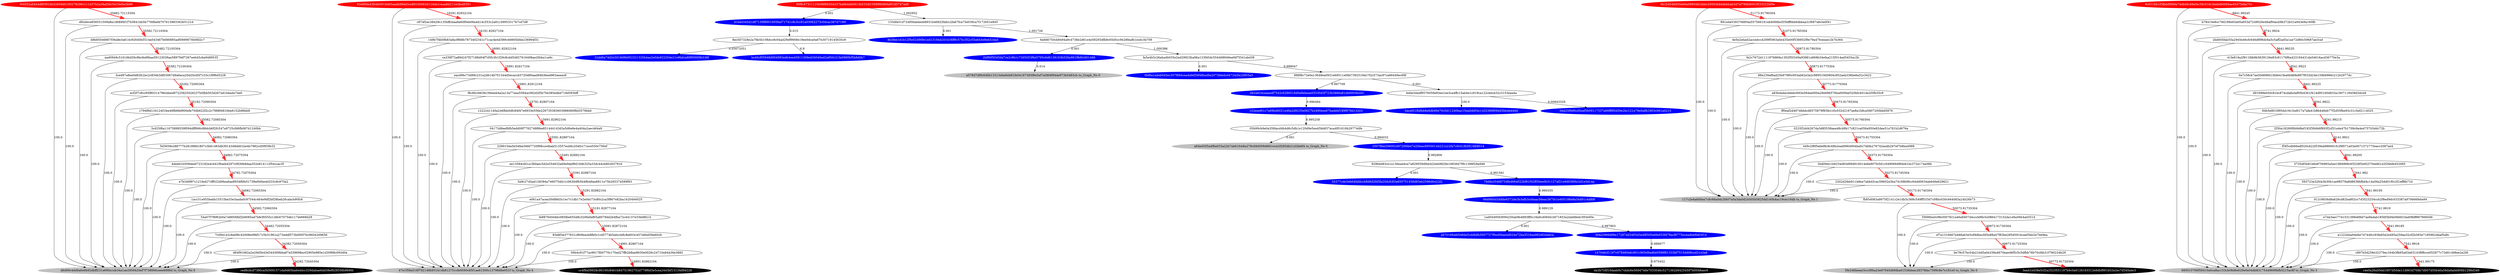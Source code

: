 digraph G{rankdir=TB;layout=dot;
"f64552a6444d8f3916b32859d0100278296c111d37b2a38af56c5410e0ecfe96" [style="solid,filled",color=red,fontcolor=white];
"92e694e43fcbb0918d95aadb99dd3ce89100063d1244e1ceaa8d211ec8a40351" [style="solid,filled",color=red,fontcolor=white];
"f6f8c47311125b99f06204337ba9b4db0913b5334f15089fb969af9185747ad8" [style="solid,filled",color=red,fontcolor=white];
"6b1b4540d50e66a08954824bbc29593b8ddbbbab347ef790b9091f533222bf9e" [style="solid,filled",color=red,fontcolor=white];
"9c6316b1f5ffabf0f49a74dfcf4c68ef4c39c516c3eebd600f4ae45d75dda701" [style="solid,filled",color=red,fontcolor=white];
"47e1f58a516f792146b931b14b812751cfe9590c85f1ae61500c13798d6e051f" [style="solid,filled",color=gray,fontcolor=black,label= "47e1f58a516f792146b931b14b812751cfe9590c85f1ae61500c13798d6e051f to_Graph_No 4"];
"55377cde3eb64fafdccb8d6d2fd5fa20dcfc83a650751458d83eb2596d6422f2" [style="solid,filled",color=blue,fontcolor=white];
"da3b7c6f10daeb9c7cbdc6e5694748e7033046c5271362b94254597b0048aec9" [style="solid,filled",color=black,fontcolor=white];
"32dd6a74d2e3018d9b952321325b4aa2e0de922204e21e9bdca89f00009b538f" [style="solid,filled",color=blue,fontcolor=white];
"bc40cf05948d004993edb4ee45811309ed34046ed2a850c21fa0980bf5b8d0b7" [style="solid,filled",color=blue,fontcolor=white];
"cc4f9a59928c96100c8461b84751962752d779f6d3e5cea2443bf13134d94228" [style="solid,filled",color=black,fontcolor=white];
"3ea41e438e5cf2a2523551197b9c0a6126163312e8dbf891b52e2ec7d345a4c3" [style="solid,filled",color=black,fontcolor=white];
"695010766f58410a0ca8ac153cb08d6e629e0e04db83175449699bfb5215ac8f" [style="solid,filled",color=gray,fontcolor=black,label= "695010766f58410a0ca8ac153cb08d6e629e0e04db83175449699bfb5215ac8f to_Graph_No 3"];
"a670166afe548de5cddb8b5007727f0e494ae4d024e72ba3516ea9826f2ebbca" [style="solid,filled",color=blue,fontcolor=white];
"c4e0a26a50dd1807d50de11d963d708b7d007d50b46a58da8abb806b1296d349" [style="solid,filled",color=black,fontcolor=white];
"0acef51fb8bb8e6db99e70c5d11240bac15ea0dd54c1432389f09d45bb4bd46d" [style="solid,filled",color=blue,fontcolor=white];
"a64ed305a4f8a033a22b7ab61fcb8a278c69d599d8f41ecb2f285db21d2fa6f4" [style="solid,filled",color=gray,fontcolor=black,label= "a64ed305a4f8a033a22b7ab61fcb8a278c69d599d8f41ecb2f285db21d2fa6f4 to_Graph_No 0"];
"0dd25f9d0cd5eaf5b09117337a66fff85d59e2bc121e79e0a8b1803c061a0215" [style="solid,filled",color=blue,fontcolor=white];
"e62a824caaaedf7542c6286516d0e8ebeae03530d3f723b3866a81eb0003b2d3" [style="solid,filled",color=blue,fontcolor=white];
"8e3fee1d1b12f5e52490fe1ed13194d203438ff9c57b1f52c55a643e9ed324a5" [style="solid,filled",color=blue,fontcolor=white];
"5fe24fdeeae3cccf9ba24e67845d6fdba01538deac28378fac7599c8e7e181e0" [style="solid,filled",color=gray,fontcolor=black,label= "5fe24fdeeae3cccf9ba24e67845d6fdba01538deac28378fac7599c8e7e181e0 to_Graph_No 0"];
"a578d7d9fc646b13313dda9d481fe04187383f8e5af7a08f4f94de973b0483cb" [style="solid,filled",color=gray,fontcolor=black,label= "a578d7d9fc646b13313dda9d481fe04187383f8e5af7a08f4f94de973b0483cb to_Graph_No 0"];
"ced8cdcd7380ca5b5691571da9d65ba6e4dcc329dabae6dd38ef628556b969fd" [style="solid,filled",color=black,fontcolor=white];
"99d06043cbfde9372de3b3afb3cd4aac56eac3670c1e405198a8a34d91c4d89f" [style="solid,filled",color=blue,fontcolor=white];
"d6d69c4dd9a6e9b92dbff231e690a1eb34a1ae2959420ef7f738666ceee6886d" [style="solid,filled",color=gray,fontcolor=black,label= "d6d69c4dd9a6e9b92dbff231e690a1eb34a1ae2959420ef7f738666ceee6886d to_Graph_No 0"];
"152eeef61c7a69bd6021e46a2d9235e0627b2490eee67badebf189f978d13203" [style="solid,filled",color=blue,fontcolor=white];
"147046cf1167c078460e6c901c965d9ad6e0589f81333bf7515d468ccd21e3a8" [style="solid,filled",color=blue,fontcolor=white];
"0bf6a1adeb045ec357f684cea4efef59f4fba48a2073febdcd4724cfa1b903a3" [style="solid,filled",color=blue,fontcolor=white];
"6f4a2966d88e17287dd3465d3e4f8500a6fe053fd78acf6775eceadbb8b63f14" [style="solid,filled",color=blue,fontcolor=white];
"41ba0345d1d87139f8901605fad71741c8c3cc91a03062273c04cac387d71f6f" [style="solid,filled",color=blue,fontcolor=white];
"2bf90f5045da7ce2c9b1c7265053f6e5795c6d6138163b526a981f8d0c601488" [style="solid,filled",color=blue,fontcolor=white];
"117c2e4a6d0ea7c8c66a0dc2f407a0a3da0d24505b5825dd140b4ac19cec16db" [style="solid,filled",color=gray,fontcolor=black,label= "117c2e4a6d0ea7c8c66a0dc2f407a0a3da0d24505b5825dd140b4ac19cec16db to_Graph_No 1"];
"25078be206002497206fe47e2f4eac89500144221e22fa7c9c41fb5814fb8014" [style="solid,filled",color=blue,fontcolor=white];
"79d9e35466734fe4664022bf61f42ff30ee0b31127af21e9d038f4c2d1e5d14a" [style="solid,filled",color=blue,fontcolor=white];
"6a9d6750cb8494a9c4738e2d61e4e58293dfb8c65d5cc9428feafb1ecbc3b709" -> "2bf90f5045da7ce2c9b1c7265053f6e5795c6d6138163b526a981f8d0c601488" [label=0.001];
"5d3659e288777b28189fd1807c3b81483db3914348dd01be4b7982cd5f959b32" -> "d6d69c4dd9a6e9b92dbff231e690a1eb34a1ae2959420ef7f738666ceee6886d" [label=100.0];
"ca339f72a894247f27188d04f7d5fc3b1f29c8cdd54827616498ae2fd4a1ca9c" -> "eacd96c73d99c231a2d614b701344d5ecaccb5720d80aad94fc9eed963aeeac6" [label=15991.82917104,arrowsize=2,color=firebrick1,penwidth=3];
"fb85d083a9975f2141c2e1db3c368c549ff533d7c08bc030c944083a24b26b73" -> "f3696ba5c9fe3007821a46a9407d4cccb96c5c0864173152da1e6a56b4ad3514" [label=50073.91735304,arrowsize=2,color=firebrick1,penwidth=3];
"0a7c58cb7ae50d698410bfe41fea0bd68e807f033d24e159b6966c212b2977dc" -> "695010766f58410a0ca8ac153cb08d6e629e0e04db83175449699bfb5215ac8f" [label=100.0];
"ee13584cfd1a1fb0aec5d2e554632a69e9abf9d10db325a33dc44cb802637916" -> "3a9c2745ad128394a74607540c1c0630dfb5b48b48ae6811e75b265374589f93" [label=15391.82887104,arrowsize=2,color=firebrick1,penwidth=3];
"1acc31e955bebb15515be33e3aada0c97544c464e9df2bf28beb26cabcb90fc6" -> "d6d69c4dd9a6e9b92dbff231e690a1eb34a1ae2959420ef7f738666ceee6886d" [label=100.0];
"99d06043cbfde9372de3b3afb3cd4aac56eac3670c1e405198a8a34d91c4d89f" -> "1ad04495fcf094250ab9b4893ff0c18a9c4060d1fd71853a2dafdfedc393e00e" [label=0.989129];
"eacd96c73d99c231a2d614b701344d5ecaccb5720d80aad94fc9eed963aeeac6" -> "f6c6fcc6636c39eeeb4a2a13a77aea5584ac082d2f5b70e385edbd718d593bff" [label=15891.82912104,arrowsize=2,color=firebrick1,penwidth=3];
"e7da3aec77d1531399e6fb07ae8edab1856f3bf4b0fe6f10ad0fbff887666046" -> "a1222bba94b6e7d744fcc93fa65e2e495a259ae32cf2b393e71859624baf5a8c" [label=7641.99185,arrowsize=2,color=firebrick1,penwidth=3];
"d64f91682a2e29d5b43d344369bba87a539698ec02905e985e1d30f98c093d0a" -> "ced8cdcd7380ca5b5691571da9d65ba6e4dcc329dabae6dd38ef628556b969fd" [label=34282.72045304,arrowsize=2,color=firebrick1,penwidth=3];
"1222241140a246fbb0dfc84f47e6933e556e226735383603988080f8d3579bbd" -> "47e1f58a516f792146b931b14b812751cfe9590c85f1ae61500c13798d6e051f" [label=100.0];
"b8b65046867f36a8e3a614c92640b5514a043467b686885adf0899670b0fd2c7" -> "aad0949c51616bd30c9bcfed9baa59123039ae589794f7267eeb45c6a9489535" [label=35482.72105304,arrowsize=2,color=firebrick1,penwidth=3];
"84b5e8f10f95dd19c1bd017a7afa41b8b446eb77f2d55fbe93c31c5ef2114025" -> "2f30a18290f6b9d8ef192f384b6f893f2cf31a4e47b1709c9a4e475703ddc72b" [label=8241.99215,arrowsize=2,color=firebrick1,penwidth=3];
"f585cdb66edf520cb22f539a4886691fc39f071a03a0071572775eacc2087ae4" -> "695010766f58410a0ca8ac153cb08d6e629e0e04db83175449699bfb5215ac8f" [label=100.0];
"449c2f8f5ebbf8c9c49b2ead0964904ba0c74fdb276742ea4b297ef7b8ba4988" -> "117c2e4a6d0ea7c8c66a0dc2f407a0a3da0d24505b5825dd140b4ac19cec16db" [label=100.0];
"1ad04495fcf094250ab9b4893ff0c18a9c4060d1fd71853a2dafdfedc393e00e" -> "6f4a2966d88e17287dd3465d3e4f8500a6fe053fd78acf6775eceadbb8b63f14" [label=0.987903];
"f64552a6444d8f3916b32859d0100278296c111d37b2a38af56c5410e0ecfe96" -> "d6d69c4dd9a6e9b92dbff231e690a1eb34a1ae2959420ef7f738666ceee6886d" [label=100.0];
"9290ed83ce1a136ead4ce7a829059d9dcb24eb9826e16836d7f9c1398f28a946" -> "55377cde3eb64fafdccb8d6d2fd5fa20dcfc83a650751458d83eb2596d6422f2" [label=0.001];
"d82ebce858551509a8a1d6896f1f7b5841bb5b7769befd707615983362b5121d" -> "d6d69c4dd9a6e9b92dbff231e690a1eb34a1ae2959420ef7f738666ceee6886d" [label=100.0];
"149b7f4b0fb83afacf868b7873402341c71cac4e4d389c46885bfde236994f31" -> "47e1f58a516f792146b931b14b812751cfe9590c85f1ae61500c13798d6e051f" [label=100.0];
"2202d2feb911b8ee7abb45cac59602e3ba74168b9fcc64dd0634ab646e629621" -> "fb85d083a9975f2141c2e1db3c368c549ff533d7c08bc030c944083a24b26b73" [label=50173.91740304,arrowsize=2,color=firebrick1,penwidth=3];
"6a9d6750cb8494a9c4738e2d61e4e58293dfb8c65d5cc9428feafb1ecbc3b709" -> "fa5e4b5c26aba4b035e2ad29923ba96a123f45dc554468949eef4f7f341abd38" [label=1.000386];
"5d3659e288777b28189fd1807c3b81483db3914348dd01be4b7982cd5f959b32" -> "4dedd1b509dee0723182e4cb41f9aeb4297c0836b8daa352e814112f54ccac3f" [label=34882.72075304,arrowsize=2,color=firebrick1,penwidth=3];
"593723a32fcb3b30b1ae98379a8d8638bfbd4c14a56a25dd01f0c2f1eff8b71b" -> "912c9836d8a626cd82ba802cc7d3523254ccb2f8ed9dc033387a970666febe94" [label=7841.99195,arrowsize=2,color=firebrick1,penwidth=3];
"3a9c2745ad128394a74607540c1c0630dfb5b48b48ae6811e75b265374589f93" -> "e061a47acea30d88d3c1ec7c1db17e2e0dc73c80c2ca3f867e82ba1620494025" [label=15291.82882104,arrowsize=2,color=firebrick1,penwidth=3];
"3a9c2745ad128394a74607540c1c0630dfb5b48b48ae6811e75b265374589f93" -> "47e1f58a516f792146b931b14b812751cfe9590c85f1ae61500c13798d6e051f" [label=100.0];
"3cd25f6a11675898559f094dff066c88dcb6f2fc547a9725cfd6fb087d1240bb" -> "5d3659e288777b28189fd1807c3b81483db3914348dd01be4b7982cd5f959b32" [label=34982.72080304,arrowsize=2,color=firebrick1,penwidth=3];
"9c6316b1f5ffabf0f49a74dfcf4c68ef4c39c516c3eebd600f4ae45d75dda701" -> "695010766f58410a0ca8ac153cb08d6e629e0e04db83175449699bfb5215ac8f" [label=100.0];
"8ec507328e2a78b5b108dcc8c04ad29ef9669e19ee0dca0a67b30719145635c9" -> "bc40cf05948d004993edb4ee45811309ed34046ed2a850c21fa0980bf5b8d0b7" [label=6.9];
"2f30a18290f6b9d8ef192f384b6f893f2cf31a4e47b1709c9a4e475703ddc72b" -> "695010766f58410a0ca8ac153cb08d6e629e0e04db83175449699bfb5215ac8f" [label=100.0];
"41fe819a2f911fdb9b5639126e83c91176f6a423194431da54616acd36770e3a" -> "0a7c58cb7ae50d698410bfe41fea0bd68e807f033d24e159b6966c212b2977dc" [label=8541.9923,arrowsize=2,color=firebrick1,penwidth=3];
"4e5e2d4ad2accedcc4209f5063a0e435e00f536602f9e79a47fceeaec2b7b364" -> "117c2e4a6d0ea7c8c66a0dc2f407a0a3da0d24505b5825dd140b4ac19cec16db" [label=100.0];
"3ced97a8ee0d83fc2ec2c834b3df03067d9a6aca20d20cd5f7c33c1f9f6d5228" -> "d6d69c4dd9a6e9b92dbff231e690a1eb34a1ae2959420ef7f738666ceee6886d" [label=100.0];
"06b4c91f77ac9917f0d770c170ad27ffb2b8ae8630e0026c24710a94436e3882" -> "47e1f58a516f792146b931b14b812751cfe9590c85f1ae61500c13798d6e051f" [label=100.0];
"88e239af6ad25b979f0c003ab62e3a2c989519d5804c952aeb336be6a52c3422" -> "a83b4adacddebc693e584ee000a29e696576ba0009af320bfc4014e2f3fb35c9" [label=50773.91770304,arrowsize=2,color=firebrick1,penwidth=3];
"891eda5393706f04a557566161eb4066bcf35bff6bb6dbbaa31f687afe3a0f41" -> "117c2e4a6d0ea7c8c66a0dc2f407a0a3da0d24505b5825dd140b4ac19cec16db" [label=100.0];
"449c2f8f5ebbf8c9c49b2ead0964904ba0c74fdb276742ea4b297ef7b8ba4988" -> "2bd09dc1b9234d83d99d910014e6e907fc0d1c0490694f60e61bc372e174a06b" [label=50373.91750304,arrowsize=2,color=firebrick1,penwidth=3];
"593723a32fcb3b30b1ae98379a8d8638bfbd4c14a56a25dd01f0c2f1eff8b71b" -> "695010766f58410a0ca8ac153cb08d6e629e0e04db83175449699bfb5215ac8f" [label=100.0];
"fe887640d4bc085fbe655d8c3206efaf65a8079dd2b4fba72c44137e33bd8b14" -> "83e8f3e377831cf60feacb8fb0c1cd5774b5abccb8c8e603c457a6bd59a60cfc" [label=15091.82872104,arrowsize=2,color=firebrick1,penwidth=3];
"c874f2ac38428c135bffcbaa8a60f0eb06a4d14c553c2a81c39953317b7cd7d8" -> "47e1f58a516f792146b931b14b812751cfe9590c85f1ae61500c13798d6e051f" [label=100.0];
"4dedd1b509dee0723182e4cb41f9aeb4297c0836b8daa352e814112f54ccac3f" -> "d6d69c4dd9a6e9b92dbff231e690a1eb34a1ae2959420ef7f738666ceee6886d" [label=100.0];
"f6c6fcc6636c39eeeb4a2a13a77aea5584ac082d2f5b70e385edbd718d593bff" -> "47e1f58a516f792146b931b14b812751cfe9590c85f1ae61500c13798d6e051f" [label=100.0];
"f3696ba5c9fe3007821a46a9407d4cccb96c5c0864173152da1e6a56b4ad3514" -> "cf7a1316667e488a63e5c69dbecfd5e88a47f83be285d591bcaef3bb2b7bb9ea" [label=49973.91730304,arrowsize=2,color=firebrick1,penwidth=3];
"149b7f4b0fb83afacf868b7873402341c71cac4e4d389c46885bfde236994f31" -> "ca339f72a894247f27188d04f7d5fc3b1f29c8cdd54827616498ae2fd4a1ca9c" [label=16091.82922104,arrowsize=2,color=firebrick1,penwidth=3];
"228915da5b54fee36fd7720f98cce4bab513557ecb6c204fcc71ece550c756ef" -> "47e1f58a516f792146b931b14b812751cfe9590c85f1ae61500c13798d6e051f" [label=100.0];
"ff0eaf2d49748ddcd6575879f83fe1c0c03242167ae8a1b8ca5807200bbd5876" -> "117c2e4a6d0ea7c8c66a0dc2f407a0a3da0d24505b5825dd140b4ac19cec16db" [label=100.0];
"2bd09dc1b9234d83d99d910014e6e907fc0d1c0490694f60e61bc372e174a06b" -> "117c2e4a6d0ea7c8c66a0dc2f407a0a3da0d24505b5825dd140b4ac19cec16db" [label=100.0];
"41ba0345d1d87139f8901605fad71741c8c3cc91a03062273c04cac387d71f6f" -> "8ec507328e2a78b5b108dcc8c04ad29ef9669e19ee0dca0a67b30719145635c9" [label=0.015];
"1ad04495fcf094250ab9b4893ff0c18a9c4060d1fd71853a2dafdfedc393e00e" -> "a670166afe548de5cddb8b5007727f0e494ae4d024e72ba3516ea9826f2ebbca" [label=0.001];
"ecf2f7c8cc95f80314796cbbed97225825026237b5fbb503d267ad1bbada7da0" -> "c794f9d134124f1fee49fb68d900efe70db622f2c2c7988f48166a9152b96bb8" [label=35182.72090304,arrowsize=2,color=firebrick1,penwidth=3];
"a83b4adacddebc693e584ee000a29e696576ba0009af320bfc4014e2f3fb35c9" -> "ff0eaf2d49748ddcd6575879f83fe1c0c03242167ae8a1b8ca5807200bbd5876" [label=50673.91765304,arrowsize=2,color=firebrick1,penwidth=3];
"b78410e8cc79d199e93a00a953d7249026e46af94acb9b372b31a943e9a160fb" -> "695010766f58410a0ca8ac153cb08d6e629e0e04db83175449699bfb5215ac8f" [label=100.0];
"cf7a1316667e488a63e5c69dbecfd5e88a47f83be285d591bcaef3bb2b7bb9ea" -> "5fe24fdeeae3cccf9ba24e67845d6fdba01538deac28378fac7599c8e7e181e0" [label=100.0];
"0233f2dd4267da3d85538aea48c49b17c821ca056a950e82dee51a781b2d676a" -> "449c2f8f5ebbf8c9c49b2ead0964904ba0c74fdb276742ea4b297ef7b8ba4988" [label=50473.91755304,arrowsize=2,color=firebrick1,penwidth=3];
"fe887640d4bc085fbe655d8c3206efaf65a8079dd2b4fba72c44137e33bd8b14" -> "47e1f58a516f792146b931b14b812751cfe9590c85f1ae61500c13798d6e051f" [label=100.0];
"fb85d083a9975f2141c2e1db3c368c549ff533d7c08bc030c944083a24b26b73" -> "5fe24fdeeae3cccf9ba24e67845d6fdba01538deac28378fac7599c8e7e181e0" [label=100.0];
"be78c57bc54b21bd5a0e338a4670eae46f5c5c5dfbb76b70cf4b31f780234b29" -> "3ea41e438e5cf2a2523551197b9c0a6126163312e8dbf891b52e2ec7d345a4c3" [label=49773.91720304,arrowsize=2,color=firebrick1,penwidth=3];
"05b99cb9e0a35fdacd4b4d6c5db1e120d9e5ea45bb837aca4f01616b29774dfe" -> "a64ed305a4f8a033a22b7ab61fcb8a278c69d599d8f41ecb2f285db21d2fa6f4" [label=0.001];
"f6f8c47311125b99f06204337ba9b4db0913b5334f15089fb969af9185747ad8" -> "41ba0345d1d87139f8901605fad71741c8c3cc91a03062273c04cac387d71f6f" [label=0.001];
"04173d8eefbfb5edd00f77627488fee851444143d3a5d6e6e4a404a2aec464a9" -> "228915da5b54fee36fd7720f98cce4bab513557ecb6c204fcc71ece550c756ef" [label=15591.82897104,arrowsize=2,color=firebrick1,penwidth=3];
"be78c57bc54b21bd5a0e338a4670eae46f5c5c5dfbb76b70cf4b31f780234b29" -> "5fe24fdeeae3cccf9ba24e67845d6fdba01538deac28378fac7599c8e7e181e0" [label=100.0];
"147046cf1167c078460e6c901c965d9ad6e0589f81333bf7515d468ccd21e3a8" -> "da3b7c6f10daeb9c7cbdc6e5694748e7033046c5271362b94254597b0048aec9" [label=0.975452];
"ff0eaf2d49748ddcd6575879f83fe1c0c03242167ae8a1b8ca5807200bbd5876" -> "0233f2dd4267da3d85538aea48c49b17c821ca056a950e82dee51a781b2d676a" [label=50573.91760304,arrowsize=2,color=firebrick1,penwidth=3];
"7c0941e2c8a6f6c42008e086f17c5b31961a273eddf573b095f7bc9604269656" -> "d64f91682a2e29d5b43d344369bba87a539698ec02905e985e1d30f98c093d0a" [label=34382.72050304,arrowsize=2,color=firebrick1,penwidth=3];
"aad0949c51616bd30c9bcfed9baa59123039ae589794f7267eeb45c6a9489535" -> "d6d69c4dd9a6e9b92dbff231e690a1eb34a1ae2959420ef7f738666ceee6886d" [label=100.0];
"1acc31e955bebb15515be33e3aada0c97544c464e9df2bf28beb26cabcb90fc6" -> "54a07f7f6f62b0a7e8856fbf2b9085ad7b8cf0555c148c67075db117eb668d28" [label=34582.72060304,arrowsize=2,color=firebrick1,penwidth=3];
"912c9836d8a626cd82ba802cc7d3523254ccb2f8ed9dc033387a970666febe94" -> "695010766f58410a0ca8ac153cb08d6e629e0e04db83175449699bfb5215ac8f" [label=100.0];
"92e694e43fcbb0918d95aadb99dd3ce89100063d1244e1ceaa8d211ec8a40351" -> "47e1f58a516f792146b931b14b812751cfe9590c85f1ae61500c13798d6e051f" [label=100.0];
"4dde3dadf8576059e93ee1ee3ca4ffc15ab4e1c919ca122cbbcb32c3153eaa4a" -> "0dd25f9d0cd5eaf5b09117337a66fff85d59e2bc121e79e0a8b1803c061a0215" [label=0.00843329];
"e7b349f97c121fed27cff022d06ea6ae8934f6fe51738ef40be4d333c9c970a2" -> "d6d69c4dd9a6e9b92dbff231e690a1eb34a1ae2959420ef7f738666ceee6886d" [label=100.0];
"2bd005fab55a2945e46cfc646d896dc6a5c5aff2ad5a1ae72d80c59687ae3caf" -> "695010766f58410a0ca8ac153cb08d6e629e0e04db83175449699bfb5215ac8f" [label=100.0];
"0a7c58cb7ae50d698410bfe41fea0bd68e807f033d24e159b6966c212b2977dc" -> "d91698eb50c81bc874cdafa3af95b4361f414d95160d633a1907118458d3dcd4" [label=8441.99225,arrowsize=2,color=firebrick1,penwidth=3];
"2f30a18290f6b9d8ef192f384b6f893f2cf31a4e47b1709c9a4e475703ddc72b" -> "f585cdb66edf520cb22f539a4886691fc39f071a03a0071572775eacc2087ae4" [label=8141.9921,arrowsize=2,color=firebrick1,penwidth=3];
"e061a47acea30d88d3c1ec7c1db17e2e0dc73c80c2ca3f867e82ba1620494025" -> "fe887640d4bc085fbe655d8c3206efaf65a8079dd2b4fba72c44137e33bd8b14" [label=15191.82877104,arrowsize=2,color=firebrick1,penwidth=3];
"d64f91682a2e29d5b43d344369bba87a539698ec02905e985e1d30f98c093d0a" -> "d6d69c4dd9a6e9b92dbff231e690a1eb34a1ae2959420ef7f738666ceee6886d" [label=100.0];
"41fe819a2f911fdb9b5639126e83c91176f6a423194431da54616acd36770e3a" -> "695010766f58410a0ca8ac153cb08d6e629e0e04db83175449699bfb5215ac8f" [label=100.0];
"888f8c72e0a13648ea0931e69511e06b7392519dc7f2c573ac97ca66449ec68f" -> "4dde3dadf8576059e93ee1ee3ca4ffc15ab4e1c919ca122cbbcb32c3153eaa4a" [label=0.001];
"3735df3b81b6e87f4965a5ee1966868c65528f3e92370eefd1e2f26bfe452065" -> "593723a32fcb3b30b1ae98379a8d8638bfbd4c14a56a25dd01f0c2f1eff8b71b" [label=7941.992,arrowsize=2,color=firebrick1,penwidth=3];
"92e694e43fcbb0918d95aadb99dd3ce89100063d1244e1ceaa8d211ec8a40351" -> "c874f2ac38428c135bffcbaa8a60f0eb06a4d14c553c2a81c39953317b7cd7d8" [label=16291.82932104,arrowsize=2,color=firebrick1,penwidth=3];
"888f8c72e0a13648ea0931e69511e06b7392519dc7f2c573ac97ca66449ec68f" -> "e62a824caaaedf7542c6286516d0e8ebeae03530d3f723b3866a81eb0003b2d3" [label=0.997709];
"0233f2dd4267da3d85538aea48c49b17c821ca056a950e82dee51a781b2d676a" -> "117c2e4a6d0ea7c8c66a0dc2f407a0a3da0d24505b5825dd140b4ac19cec16db" [label=100.0];
"a83b4adacddebc693e584ee000a29e696576ba0009af320bfc4014e2f3fb35c9" -> "117c2e4a6d0ea7c8c66a0dc2f407a0a3da0d24505b5825dd140b4ac19cec16db" [label=100.0];
"f6f8c47311125b99f06204337ba9b4db0913b5334f15089fb969af9185747ad8" -> "133dfa51d724f56abded48931b46825fafcc2fa67fca75e039ca7f172651e845" [label=1.002952];
"2bd09dc1b9234d83d99d910014e6e907fc0d1c0490694f60e61bc372e174a06b" -> "2202d2feb911b8ee7abb45cac59602e3ba74168b9fcc64dd0634ab646e629621" [label=50273.91745304,arrowsize=2,color=firebrick1,penwidth=3];
"9290ed83ce1a136ead4ce7a829059d9dcb24eb9826e16836d7f9c1398f28a946" -> "79d9e35466734fe4664022bf61f42ff30ee0b31127af21e9d038f4c2d1e5d14a" [label=0.991581];
"912c9836d8a626cd82ba802cc7d3523254ccb2f8ed9dc033387a970666febe94" -> "e7da3aec77d1531399e6fb07ae8edab1856f3bf4b0fe6f10ad0fbff887666046" [label=7741.9919,arrowsize=2,color=firebrick1,penwidth=3];
"9c6316b1f5ffabf0f49a74dfcf4c68ef4c39c516c3eebd600f4ae45d75dda701" -> "b78410e8cc79d199e93a00a953d7249026e46af94acb9b372b31a943e9a160fb" [label=8841.99245,arrowsize=2,color=firebrick1,penwidth=3];
"2bd005fab55a2945e46cfc646d896dc6a5c5aff2ad5a1ae72d80c59687ae3caf" -> "41fe819a2f911fdb9b5639126e83c91176f6a423194431da54616acd36770e3a" [label=8641.99235,arrowsize=2,color=firebrick1,penwidth=3];
"79d9e35466734fe4664022bf61f42ff30ee0b31127af21e9d038f4c2d1e5d14a" -> "99d06043cbfde9372de3b3afb3cd4aac56eac3670c1e405198a8a34d91c4d89f" [label=0.990355];
"3735df3b81b6e87f4965a5ee1966868c65528f3e92370eefd1e2f26bfe452065" -> "695010766f58410a0ca8ac153cb08d6e629e0e04db83175449699bfb5215ac8f" [label=100.0];
"83e8f3e377831cf60feacb8fb0c1cd5774b5abccb8c8e603c457a6bd59a60cfc" -> "06b4c91f77ac9917f0d770c170ad27ffb2b8ae8630e0026c24710a94436e3882" [label=14991.82867104,arrowsize=2,color=firebrick1,penwidth=3];
"88e239af6ad25b979f0c003ab62e3a2c989519d5804c952aeb336be6a52c3422" -> "117c2e4a6d0ea7c8c66a0dc2f407a0a3da0d24505b5825dd140b4ac19cec16db" [label=100.0];
"fa5e4b5c26aba4b035e2ad29923ba96a123f45dc554468949eef4f7f341abd38" -> "888f8c72e0a13648ea0931e69511e06b7392519dc7f2c573ac97ca66449ec68f" [label=0.999047];
"c897b5d258e32379ec164b3fb65a63a631438f8cce052877c73d01498ee2a2fd" -> "695010766f58410a0ca8ac153cb08d6e629e0e04db83175449699bfb5215ac8f" [label=100.0];
"2bf90f5045da7ce2c9b1c7265053f6e5795c6d6138163b526a981f8d0c601488" -> "a578d7d9fc646b13313dda9d481fe04187383f8e5af7a08f4f94de973b0483cb" [label=0.014];
"04173d8eefbfb5edd00f77627488fee851444143d3a5d6e6e4a404a2aec464a9" -> "47e1f58a516f792146b931b14b812751cfe9590c85f1ae61500c13798d6e051f" [label=100.0];
"6b1b4540d50e66a08954824bbc29593b8ddbbbab347ef790b9091f533222bf9e" -> "117c2e4a6d0ea7c8c66a0dc2f407a0a3da0d24505b5825dd140b4ac19cec16db" [label=100.0];
"54a07f7f6f62b0a7e8856fbf2b9085ad7b8cf0555c148c67075db117eb668d28" -> "d6d69c4dd9a6e9b92dbff231e690a1eb34a1ae2959420ef7f738666ceee6886d" [label=100.0];
"e7b349f97c121fed27cff022d06ea6ae8934f6fe51738ef40be4d333c9c970a2" -> "1acc31e955bebb15515be33e3aada0c97544c464e9df2bf28beb26cabcb90fc6" [label=34682.72065304,arrowsize=2,color=firebrick1,penwidth=3];
"ca339f72a894247f27188d04f7d5fc3b1f29c8cdd54827616498ae2fd4a1ca9c" -> "47e1f58a516f792146b931b14b812751cfe9590c85f1ae61500c13798d6e051f" [label=100.0];
"4e5e2d4ad2accedcc4209f5063a0e435e00f536602f9e79a47fceeaec2b7b364" -> "fa2c7672d1111976969a1302f50349a93961a969b34efaa215f314ad5455ac2b" [label=50973.91780304,arrowsize=2,color=firebrick1,penwidth=3];
"eacd96c73d99c231a2d614b701344d5ecaccb5720d80aad94fc9eed963aeeac6" -> "47e1f58a516f792146b931b14b812751cfe9590c85f1ae61500c13798d6e051f" [label=100.0];
"cf7a1316667e488a63e5c69dbecfd5e88a47f83be285d591bcaef3bb2b7bb9ea" -> "be78c57bc54b21bd5a0e338a4670eae46f5c5c5dfbb76b70cf4b31f780234b29" [label=49873.91725304,arrowsize=2,color=firebrick1,penwidth=3];
"3cd25f6a11675898559f094dff066c88dcb6f2fc547a9725cfd6fb087d1240bb" -> "d6d69c4dd9a6e9b92dbff231e690a1eb34a1ae2959420ef7f738666ceee6886d" [label=100.0];
"152eeef61c7a69bd6021e46a2d9235e0627b2490eee67badebf189f978d13203" -> "05b99cb9e0a35fdacd4b4d6c5db1e120d9e5ea45bb837aca4f01616b29774dfe" [label=0.995258];
"ee13584cfd1a1fb0aec5d2e554632a69e9abf9d10db325a33dc44cb802637916" -> "47e1f58a516f792146b931b14b812751cfe9590c85f1ae61500c13798d6e051f" [label=100.0];
"e62a824caaaedf7542c6286516d0e8ebeae03530d3f723b3866a81eb0003b2d3" -> "152eeef61c7a69bd6021e46a2d9235e0627b2490eee67badebf189f978d13203" [label=0.996484];
"1222241140a246fbb0dfc84f47e6933e556e226735383603988080f8d3579bbd" -> "04173d8eefbfb5edd00f77627488fee851444143d3a5d6e6e4a404a2aec464a9" [label=15691.82902104,arrowsize=2,color=firebrick1,penwidth=3];
"54a07f7f6f62b0a7e8856fbf2b9085ad7b8cf0555c148c67075db117eb668d28" -> "7c0941e2c8a6f6c42008e086f17c5b31961a273eddf573b095f7bc9604269656" [label=34482.72055304,arrowsize=2,color=firebrick1,penwidth=3];
"e061a47acea30d88d3c1ec7c1db17e2e0dc73c80c2ca3f867e82ba1620494025" -> "47e1f58a516f792146b931b14b812751cfe9590c85f1ae61500c13798d6e051f" [label=100.0];
"8ec507328e2a78b5b108dcc8c04ad29ef9669e19ee0dca0a67b30719145635c9" -> "32dd6a74d2e3018d9b952321325b4aa2e0de922204e21e9bdca89f00009b538f" [label=0.03072051];
"7c0941e2c8a6f6c42008e086f17c5b31961a273eddf573b095f7bc9604269656" -> "d6d69c4dd9a6e9b92dbff231e690a1eb34a1ae2959420ef7f738666ceee6886d" [label=100.0];
"83e8f3e377831cf60feacb8fb0c1cd5774b5abccb8c8e603c457a6bd59a60cfc" -> "47e1f58a516f792146b931b14b812751cfe9590c85f1ae61500c13798d6e051f" [label=100.0];
"f585cdb66edf520cb22f539a4886691fc39f071a03a0071572775eacc2087ae4" -> "3735df3b81b6e87f4965a5ee1966868c65528f3e92370eefd1e2f26bfe452065" [label=8041.99205,arrowsize=2,color=firebrick1,penwidth=3];
"25078be206002497206fe47e2f4eac89500144221e22fa7c9c41fb5814fb8014" -> "9290ed83ce1a136ead4ce7a829059d9dcb24eb9826e16836d7f9c1398f28a946" [label=0.992806];
"f6c6fcc6636c39eeeb4a2a13a77aea5584ac082d2f5b70e385edbd718d593bff" -> "1222241140a246fbb0dfc84f47e6933e556e226735383603988080f8d3579bbd" [label=15791.82907104,arrowsize=2,color=firebrick1,penwidth=3];
"c794f9d134124f1fee49fb68d900efe70db622f2c2c7988f48166a9152b96bb8" -> "d6d69c4dd9a6e9b92dbff231e690a1eb34a1ae2959420ef7f738666ceee6886d" [label=100.0];
"aad0949c51616bd30c9bcfed9baa59123039ae589794f7267eeb45c6a9489535" -> "3ced97a8ee0d83fc2ec2c834b3df03067d9a6aca20d20cd5f7c33c1f9f6d5228" [label=35382.72100304,arrowsize=2,color=firebrick1,penwidth=3];
"2202d2feb911b8ee7abb45cac59602e3ba74168b9fcc64dd0634ab646e629621" -> "117c2e4a6d0ea7c8c66a0dc2f407a0a3da0d24505b5825dd140b4ac19cec16db" [label=100.0];
"d82ebce858551509a8a1d6896f1f7b5841bb5b7769befd707615983362b5121d" -> "b8b65046867f36a8e3a614c92640b5514a043467b686885adf0899670b0fd2c7" [label=35582.72110304,arrowsize=2,color=firebrick1,penwidth=3];
"ecf2f7c8cc95f80314796cbbed97225825026237b5fbb503d267ad1bbada7da0" -> "d6d69c4dd9a6e9b92dbff231e690a1eb34a1ae2959420ef7f738666ceee6886d" [label=100.0];
"05b99cb9e0a35fdacd4b4d6c5db1e120d9e5ea45bb837aca4f01616b29774dfe" -> "25078be206002497206fe47e2f4eac89500144221e22fa7c9c41fb5814fb8014" [label=0.994032];
"d91698eb50c81bc874cdafa3af95b4361f414d95160d633a1907118458d3dcd4" -> "84b5e8f10f95dd19c1bd017a7afa41b8b446eb77f2d55fbe93c31c5ef2114025" [label=8341.9922,arrowsize=2,color=firebrick1,penwidth=3];
"4dde3dadf8576059e93ee1ee3ca4ffc15ab4e1c919ca122cbbcb32c3153eaa4a" -> "0acef51fb8bb8e6db99e70c5d11240bac15ea0dd54c1432389f09d45bb4bd46d" [label=100.0];
"133dfa51d724f56abded48931b46825fafcc2fa67fca75e039ca7f172651e845" -> "6a9d6750cb8494a9c4738e2d61e4e58293dfb8c65d5cc9428feafb1ecbc3b709" [label=1.001726];
"133dfa51d724f56abded48931b46825fafcc2fa67fca75e039ca7f172651e845" -> "8e3fee1d1b12f5e52490fe1ed13194d203438ff9c57b1f52c55a643e9ed324a5" [label=0.001];
"f64552a6444d8f3916b32859d0100278296c111d37b2a38af56c5410e0ecfe96" -> "d82ebce858551509a8a1d6896f1f7b5841bb5b7769befd707615983362b5121d" [label=35682.72115304,arrowsize=2,color=firebrick1,penwidth=3];
"228915da5b54fee36fd7720f98cce4bab513557ecb6c204fcc71ece550c756ef" -> "ee13584cfd1a1fb0aec5d2e554632a69e9abf9d10db325a33dc44cb802637916" [label=15491.82892104,arrowsize=2,color=firebrick1,penwidth=3];
"c794f9d134124f1fee49fb68d900efe70db622f2c2c7988f48166a9152b96bb8" -> "3cd25f6a11675898559f094dff066c88dcb6f2fc547a9725cfd6fb087d1240bb" [label=35082.72085304,arrowsize=2,color=firebrick1,penwidth=3];
"c874f2ac38428c135bffcbaa8a60f0eb06a4d14c553c2a81c39953317b7cd7d8" -> "149b7f4b0fb83afacf868b7873402341c71cac4e4d389c46885bfde236994f31" [label=16191.82927104,arrowsize=2,color=firebrick1,penwidth=3];
"b78410e8cc79d199e93a00a953d7249026e46af94acb9b372b31a943e9a160fb" -> "2bd005fab55a2945e46cfc646d896dc6a5c5aff2ad5a1ae72d80c59687ae3caf" [label=8741.9924,arrowsize=2,color=firebrick1,penwidth=3];
"fa5e4b5c26aba4b035e2ad29923ba96a123f45dc554468949eef4f7f341abd38" -> "0bf6a1adeb045ec357f684cea4efef59f4fba48a2073febdcd4724cfa1b903a3" [label=0.001];
"d91698eb50c81bc874cdafa3af95b4361f414d95160d633a1907118458d3dcd4" -> "695010766f58410a0ca8ac153cb08d6e629e0e04db83175449699bfb5215ac8f" [label=100.0];
"f3696ba5c9fe3007821a46a9407d4cccb96c5c0864173152da1e6a56b4ad3514" -> "5fe24fdeeae3cccf9ba24e67845d6fdba01538deac28378fac7599c8e7e181e0" [label=100.0];
"c897b5d258e32379ec164b3fb65a63a631438f8cce052877c73d01498ee2a2fd" -> "c4e0a26a50dd1807d50de11d963d708b7d007d50b46a58da8abb806b1296d349" [label=7441.99175,arrowsize=2,color=firebrick1,penwidth=3];
"3ced97a8ee0d83fc2ec2c834b3df03067d9a6aca20d20cd5f7c33c1f9f6d5228" -> "ecf2f7c8cc95f80314796cbbed97225825026237b5fbb503d267ad1bbada7da0" [label=35282.72095304,arrowsize=2,color=firebrick1,penwidth=3];
"06b4c91f77ac9917f0d770c170ad27ffb2b8ae8630e0026c24710a94436e3882" -> "cc4f9a59928c96100c8461b84751962752d779f6d3e5cea2443bf13134d94228" [label=14891.82862104,arrowsize=2,color=firebrick1,penwidth=3];
"84b5e8f10f95dd19c1bd017a7afa41b8b446eb77f2d55fbe93c31c5ef2114025" -> "695010766f58410a0ca8ac153cb08d6e629e0e04db83175449699bfb5215ac8f" [label=100.0];
"e7da3aec77d1531399e6fb07ae8edab1856f3bf4b0fe6f10ad0fbff887666046" -> "695010766f58410a0ca8ac153cb08d6e629e0e04db83175449699bfb5215ac8f" [label=100.0];
"a1222bba94b6e7d744fcc93fa65e2e495a259ae32cf2b393e71859624baf5a8c" -> "c897b5d258e32379ec164b3fb65a63a631438f8cce052877c73d01498ee2a2fd" [label=7541.9918,arrowsize=2,color=firebrick1,penwidth=3];
"891eda5393706f04a557566161eb4066bcf35bff6bb6dbbaa31f687afe3a0f41" -> "4e5e2d4ad2accedcc4209f5063a0e435e00f536602f9e79a47fceeaec2b7b364" [label=51073.91785304,arrowsize=2,color=firebrick1,penwidth=3];
"fa2c7672d1111976969a1302f50349a93961a969b34efaa215f314ad5455ac2b" -> "117c2e4a6d0ea7c8c66a0dc2f407a0a3da0d24505b5825dd140b4ac19cec16db" [label=100.0];
"4dedd1b509dee0723182e4cb41f9aeb4297c0836b8daa352e814112f54ccac3f" -> "e7b349f97c121fed27cff022d06ea6ae8934f6fe51738ef40be4d333c9c970a2" [label=34782.72070304,arrowsize=2,color=firebrick1,penwidth=3];
"a1222bba94b6e7d744fcc93fa65e2e495a259ae32cf2b393e71859624baf5a8c" -> "695010766f58410a0ca8ac153cb08d6e629e0e04db83175449699bfb5215ac8f" [label=100.0];
"b8b65046867f36a8e3a614c92640b5514a043467b686885adf0899670b0fd2c7" -> "d6d69c4dd9a6e9b92dbff231e690a1eb34a1ae2959420ef7f738666ceee6886d" [label=100.0];
"fa2c7672d1111976969a1302f50349a93961a969b34efaa215f314ad5455ac2b" -> "88e239af6ad25b979f0c003ab62e3a2c989519d5804c952aeb336be6a52c3422" [label=50873.91775304,arrowsize=2,color=firebrick1,penwidth=3];
"6f4a2966d88e17287dd3465d3e4f8500a6fe053fd78acf6775eceadbb8b63f14" -> "147046cf1167c078460e6c901c965d9ad6e0589f81333bf7515d468ccd21e3a8" [label=0.986677];
"6b1b4540d50e66a08954824bbc29593b8ddbbbab347ef790b9091f533222bf9e" -> "891eda5393706f04a557566161eb4066bcf35bff6bb6dbbaa31f687afe3a0f41" [label=51173.91790304,arrowsize=2,color=firebrick1,penwidth=3];
}
